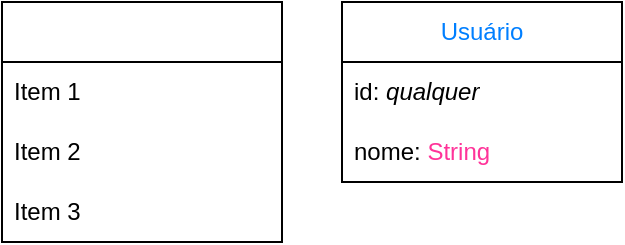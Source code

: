 <mxfile version="24.7.6">
  <diagram name="Page-1" id="S8ohfIsnmI5x3z5dpY0j">
    <mxGraphModel dx="880" dy="466" grid="1" gridSize="10" guides="1" tooltips="1" connect="1" arrows="1" fold="1" page="1" pageScale="1" pageWidth="850" pageHeight="1100" math="0" shadow="0">
      <root>
        <mxCell id="0" />
        <mxCell id="1" parent="0" />
        <mxCell id="WMN3MdsOpUUP1JzEXSmc-1" value="&lt;font color=&quot;#007fff&quot;&gt;Usuário&lt;/font&gt;" style="swimlane;fontStyle=0;childLayout=stackLayout;horizontal=1;startSize=30;horizontalStack=0;resizeParent=1;resizeParentMax=0;resizeLast=0;collapsible=1;marginBottom=0;whiteSpace=wrap;html=1;" parent="1" vertex="1">
          <mxGeometry x="350" y="250" width="140" height="90" as="geometry" />
        </mxCell>
        <mxCell id="WMN3MdsOpUUP1JzEXSmc-2" value="id: &lt;i&gt;qualquer&lt;/i&gt;" style="text;strokeColor=none;fillColor=none;align=left;verticalAlign=middle;spacingLeft=4;spacingRight=4;overflow=hidden;points=[[0,0.5],[1,0.5]];portConstraint=eastwest;rotatable=0;whiteSpace=wrap;html=1;" parent="WMN3MdsOpUUP1JzEXSmc-1" vertex="1">
          <mxGeometry y="30" width="140" height="30" as="geometry" />
        </mxCell>
        <mxCell id="WMN3MdsOpUUP1JzEXSmc-3" value="nome: &lt;font color=&quot;#ff3399&quot;&gt;String&lt;/font&gt;" style="text;strokeColor=none;fillColor=none;align=left;verticalAlign=middle;spacingLeft=4;spacingRight=4;overflow=hidden;points=[[0,0.5],[1,0.5]];portConstraint=eastwest;rotatable=0;whiteSpace=wrap;html=1;" parent="WMN3MdsOpUUP1JzEXSmc-1" vertex="1">
          <mxGeometry y="60" width="140" height="30" as="geometry" />
        </mxCell>
        <mxCell id="a73MkU3yWfrgMZ6SWitL-1" value="" style="swimlane;fontStyle=0;childLayout=stackLayout;horizontal=1;startSize=30;horizontalStack=0;resizeParent=1;resizeParentMax=0;resizeLast=0;collapsible=1;marginBottom=0;whiteSpace=wrap;html=1;" vertex="1" parent="1">
          <mxGeometry x="180" y="250" width="140" height="120" as="geometry" />
        </mxCell>
        <mxCell id="a73MkU3yWfrgMZ6SWitL-2" value="Item 1" style="text;strokeColor=none;fillColor=none;align=left;verticalAlign=middle;spacingLeft=4;spacingRight=4;overflow=hidden;points=[[0,0.5],[1,0.5]];portConstraint=eastwest;rotatable=0;whiteSpace=wrap;html=1;" vertex="1" parent="a73MkU3yWfrgMZ6SWitL-1">
          <mxGeometry y="30" width="140" height="30" as="geometry" />
        </mxCell>
        <mxCell id="a73MkU3yWfrgMZ6SWitL-3" value="Item 2" style="text;strokeColor=none;fillColor=none;align=left;verticalAlign=middle;spacingLeft=4;spacingRight=4;overflow=hidden;points=[[0,0.5],[1,0.5]];portConstraint=eastwest;rotatable=0;whiteSpace=wrap;html=1;" vertex="1" parent="a73MkU3yWfrgMZ6SWitL-1">
          <mxGeometry y="60" width="140" height="30" as="geometry" />
        </mxCell>
        <mxCell id="a73MkU3yWfrgMZ6SWitL-4" value="Item 3" style="text;strokeColor=none;fillColor=none;align=left;verticalAlign=middle;spacingLeft=4;spacingRight=4;overflow=hidden;points=[[0,0.5],[1,0.5]];portConstraint=eastwest;rotatable=0;whiteSpace=wrap;html=1;" vertex="1" parent="a73MkU3yWfrgMZ6SWitL-1">
          <mxGeometry y="90" width="140" height="30" as="geometry" />
        </mxCell>
      </root>
    </mxGraphModel>
  </diagram>
</mxfile>
